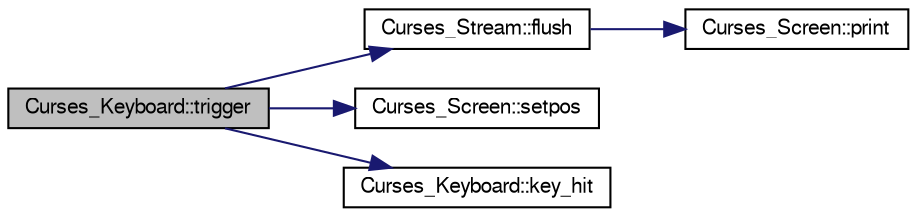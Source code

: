 digraph "Curses_Keyboard::trigger"
{
  bgcolor="transparent";
  edge [fontname="FreeSans",fontsize="10",labelfontname="FreeSans",labelfontsize="10"];
  node [fontname="FreeSans",fontsize="10",shape=record];
  rankdir="LR";
  Node1 [label="Curses_Keyboard::trigger",height=0.2,width=0.4,color="black", fillcolor="grey75", style="filled" fontcolor="black"];
  Node1 -> Node2 [color="midnightblue",fontsize="10",style="solid",fontname="FreeSans"];
  Node2 [label="Curses_Stream::flush",height=0.2,width=0.4,color="black",URL="$classCurses__Stream.html#ab6a0496fec8d85e70bc648e554ddeefb",tooltip="flush the content of the internal buffer"];
  Node2 -> Node3 [color="midnightblue",fontsize="10",style="solid",fontname="FreeSans"];
  Node3 [label="Curses_Screen::print",height=0.2,width=0.4,color="black",URL="$classCurses__Screen.html#a77b0eb8866a6286e5f1cd8d400adecd2",tooltip="print a string to the current position"];
  Node1 -> Node4 [color="midnightblue",fontsize="10",style="solid",fontname="FreeSans"];
  Node4 [label="Curses_Screen::setpos",height=0.2,width=0.4,color="black",URL="$classCurses__Screen.html#ad48d8a732fe5b60d8ebe70f53bfad92b",tooltip="set the cursor position"];
  Node1 -> Node5 [color="midnightblue",fontsize="10",style="solid",fontname="FreeSans"];
  Node5 [label="Curses_Keyboard::key_hit",height=0.2,width=0.4,color="black",URL="$classCurses__Keyboard.html#a31e84201f2f54cb363f5b3d18438e7d5"];
}
